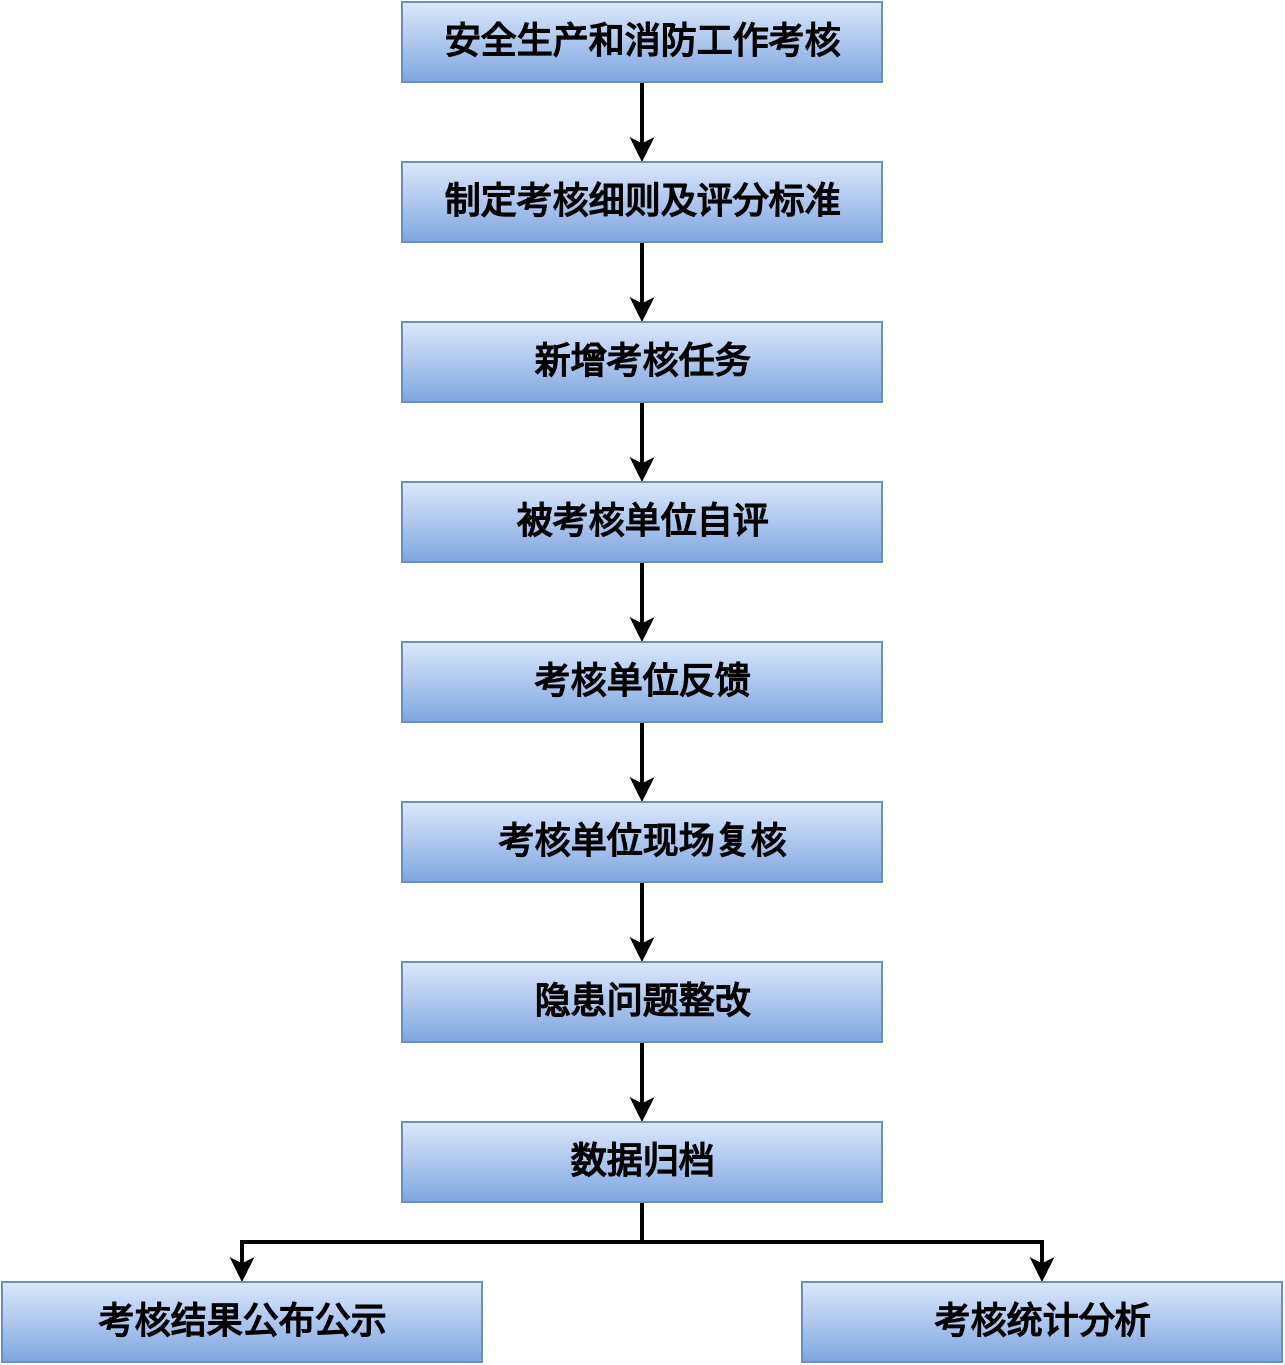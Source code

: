 <mxfile version="14.9.8" type="github" pages="2">
  <diagram id="ns_KLg-FxTd5GY1njJe4" name="Page-1">
    <mxGraphModel dx="1422" dy="794" grid="1" gridSize="10" guides="1" tooltips="1" connect="1" arrows="1" fold="1" page="1" pageScale="1" pageWidth="827" pageHeight="1169" math="0" shadow="0">
      <root>
        <mxCell id="FC4qj4m3Xkk07RejIBOm-0" />
        <mxCell id="FC4qj4m3Xkk07RejIBOm-1" parent="FC4qj4m3Xkk07RejIBOm-0" />
        <mxCell id="JaFsNFUEc2N_749VXTzc-4" style="edgeStyle=orthogonalEdgeStyle;rounded=0;orthogonalLoop=1;jettySize=auto;html=1;exitX=0.5;exitY=1;exitDx=0;exitDy=0;fontSize=18;strokeWidth=2;fontStyle=1" parent="FC4qj4m3Xkk07RejIBOm-1" source="JaFsNFUEc2N_749VXTzc-0" target="JaFsNFUEc2N_749VXTzc-2" edge="1">
          <mxGeometry relative="1" as="geometry" />
        </mxCell>
        <mxCell id="JaFsNFUEc2N_749VXTzc-0" value="安全生产和消防工作考核" style="rounded=0;whiteSpace=wrap;html=1;gradientColor=#7ea6e0;fillColor=#dae8fc;strokeColor=#6c8ebf;fontSize=18;fontStyle=1" parent="FC4qj4m3Xkk07RejIBOm-1" vertex="1">
          <mxGeometry x="280" y="40" width="240" height="40" as="geometry" />
        </mxCell>
        <mxCell id="JaFsNFUEc2N_749VXTzc-6" style="edgeStyle=orthogonalEdgeStyle;rounded=0;orthogonalLoop=1;jettySize=auto;html=1;entryX=0.5;entryY=0;entryDx=0;entryDy=0;fontSize=18;strokeWidth=2;fontStyle=1" parent="FC4qj4m3Xkk07RejIBOm-1" source="JaFsNFUEc2N_749VXTzc-2" target="JaFsNFUEc2N_749VXTzc-5" edge="1">
          <mxGeometry relative="1" as="geometry" />
        </mxCell>
        <mxCell id="JaFsNFUEc2N_749VXTzc-2" value="制定考核细则及评分标准" style="rounded=0;whiteSpace=wrap;html=1;gradientColor=#7ea6e0;fillColor=#dae8fc;strokeColor=#6c8ebf;fontSize=18;fontStyle=1" parent="FC4qj4m3Xkk07RejIBOm-1" vertex="1">
          <mxGeometry x="280" y="120" width="240" height="40" as="geometry" />
        </mxCell>
        <mxCell id="JaFsNFUEc2N_749VXTzc-10" style="edgeStyle=orthogonalEdgeStyle;rounded=0;orthogonalLoop=1;jettySize=auto;html=1;entryX=0.5;entryY=0;entryDx=0;entryDy=0;fontSize=18;strokeWidth=2;" parent="FC4qj4m3Xkk07RejIBOm-1" source="JaFsNFUEc2N_749VXTzc-5" target="JaFsNFUEc2N_749VXTzc-7" edge="1">
          <mxGeometry relative="1" as="geometry" />
        </mxCell>
        <mxCell id="JaFsNFUEc2N_749VXTzc-5" value="新增考核任务" style="rounded=0;whiteSpace=wrap;html=1;gradientColor=#7ea6e0;fillColor=#dae8fc;strokeColor=#6c8ebf;fontSize=18;fontStyle=1" parent="FC4qj4m3Xkk07RejIBOm-1" vertex="1">
          <mxGeometry x="280" y="200" width="240" height="40" as="geometry" />
        </mxCell>
        <mxCell id="JaFsNFUEc2N_749VXTzc-11" style="edgeStyle=orthogonalEdgeStyle;rounded=0;orthogonalLoop=1;jettySize=auto;html=1;entryX=0.5;entryY=0;entryDx=0;entryDy=0;fontSize=18;strokeWidth=2;" parent="FC4qj4m3Xkk07RejIBOm-1" source="JaFsNFUEc2N_749VXTzc-7" target="JaFsNFUEc2N_749VXTzc-8" edge="1">
          <mxGeometry relative="1" as="geometry" />
        </mxCell>
        <mxCell id="JaFsNFUEc2N_749VXTzc-7" value="被考核单位自评" style="rounded=0;whiteSpace=wrap;html=1;gradientColor=#7ea6e0;fillColor=#dae8fc;strokeColor=#6c8ebf;fontSize=18;fontStyle=1" parent="FC4qj4m3Xkk07RejIBOm-1" vertex="1">
          <mxGeometry x="280" y="280" width="240" height="40" as="geometry" />
        </mxCell>
        <mxCell id="JaFsNFUEc2N_749VXTzc-12" style="edgeStyle=orthogonalEdgeStyle;rounded=0;orthogonalLoop=1;jettySize=auto;html=1;entryX=0.5;entryY=0;entryDx=0;entryDy=0;fontSize=18;strokeWidth=2;" parent="FC4qj4m3Xkk07RejIBOm-1" source="JaFsNFUEc2N_749VXTzc-8" target="JaFsNFUEc2N_749VXTzc-9" edge="1">
          <mxGeometry relative="1" as="geometry" />
        </mxCell>
        <mxCell id="JaFsNFUEc2N_749VXTzc-8" value="考核单位反馈" style="rounded=0;whiteSpace=wrap;html=1;gradientColor=#7ea6e0;fillColor=#dae8fc;strokeColor=#6c8ebf;fontSize=18;fontStyle=1" parent="FC4qj4m3Xkk07RejIBOm-1" vertex="1">
          <mxGeometry x="280" y="360" width="240" height="40" as="geometry" />
        </mxCell>
        <mxCell id="JaFsNFUEc2N_749VXTzc-14" style="edgeStyle=orthogonalEdgeStyle;rounded=0;orthogonalLoop=1;jettySize=auto;html=1;entryX=0.5;entryY=0;entryDx=0;entryDy=0;fontSize=18;strokeWidth=2;" parent="FC4qj4m3Xkk07RejIBOm-1" source="JaFsNFUEc2N_749VXTzc-9" target="JaFsNFUEc2N_749VXTzc-13" edge="1">
          <mxGeometry relative="1" as="geometry" />
        </mxCell>
        <mxCell id="JaFsNFUEc2N_749VXTzc-9" value="考核单位现场复核" style="rounded=0;whiteSpace=wrap;html=1;gradientColor=#7ea6e0;fillColor=#dae8fc;strokeColor=#6c8ebf;fontSize=18;fontStyle=1" parent="FC4qj4m3Xkk07RejIBOm-1" vertex="1">
          <mxGeometry x="280" y="440" width="240" height="40" as="geometry" />
        </mxCell>
        <mxCell id="JaFsNFUEc2N_749VXTzc-16" style="edgeStyle=orthogonalEdgeStyle;rounded=0;orthogonalLoop=1;jettySize=auto;html=1;entryX=0.5;entryY=0;entryDx=0;entryDy=0;fontSize=18;strokeWidth=2;" parent="FC4qj4m3Xkk07RejIBOm-1" source="JaFsNFUEc2N_749VXTzc-13" target="JaFsNFUEc2N_749VXTzc-15" edge="1">
          <mxGeometry relative="1" as="geometry" />
        </mxCell>
        <mxCell id="JaFsNFUEc2N_749VXTzc-13" value="隐患问题整改" style="rounded=0;whiteSpace=wrap;html=1;gradientColor=#7ea6e0;fillColor=#dae8fc;strokeColor=#6c8ebf;fontSize=18;fontStyle=1" parent="FC4qj4m3Xkk07RejIBOm-1" vertex="1">
          <mxGeometry x="280" y="520" width="240" height="40" as="geometry" />
        </mxCell>
        <mxCell id="JaFsNFUEc2N_749VXTzc-19" style="edgeStyle=orthogonalEdgeStyle;rounded=0;orthogonalLoop=1;jettySize=auto;html=1;entryX=0.5;entryY=0;entryDx=0;entryDy=0;fontSize=18;strokeWidth=2;" parent="FC4qj4m3Xkk07RejIBOm-1" source="JaFsNFUEc2N_749VXTzc-15" target="JaFsNFUEc2N_749VXTzc-17" edge="1">
          <mxGeometry relative="1" as="geometry" />
        </mxCell>
        <mxCell id="JaFsNFUEc2N_749VXTzc-20" style="edgeStyle=orthogonalEdgeStyle;rounded=0;orthogonalLoop=1;jettySize=auto;html=1;entryX=0.5;entryY=0;entryDx=0;entryDy=0;fontSize=18;strokeWidth=2;" parent="FC4qj4m3Xkk07RejIBOm-1" source="JaFsNFUEc2N_749VXTzc-15" target="JaFsNFUEc2N_749VXTzc-18" edge="1">
          <mxGeometry relative="1" as="geometry" />
        </mxCell>
        <mxCell id="JaFsNFUEc2N_749VXTzc-15" value="数据归档" style="rounded=0;whiteSpace=wrap;html=1;gradientColor=#7ea6e0;fillColor=#dae8fc;strokeColor=#6c8ebf;fontSize=18;fontStyle=1" parent="FC4qj4m3Xkk07RejIBOm-1" vertex="1">
          <mxGeometry x="280" y="600" width="240" height="40" as="geometry" />
        </mxCell>
        <mxCell id="JaFsNFUEc2N_749VXTzc-17" value="考核结果公布公示" style="rounded=0;whiteSpace=wrap;html=1;gradientColor=#7ea6e0;fillColor=#dae8fc;strokeColor=#6c8ebf;fontSize=18;fontStyle=1" parent="FC4qj4m3Xkk07RejIBOm-1" vertex="1">
          <mxGeometry x="80" y="680" width="240" height="40" as="geometry" />
        </mxCell>
        <mxCell id="JaFsNFUEc2N_749VXTzc-18" value="考核统计分析" style="rounded=0;whiteSpace=wrap;html=1;gradientColor=#7ea6e0;fillColor=#dae8fc;strokeColor=#6c8ebf;fontSize=18;fontStyle=1" parent="FC4qj4m3Xkk07RejIBOm-1" vertex="1">
          <mxGeometry x="480" y="680" width="240" height="40" as="geometry" />
        </mxCell>
      </root>
    </mxGraphModel>
  </diagram>
  <diagram id="5BMD1_OKPCmdhF5mwYNA" name="Page-2">
    <mxGraphModel dx="2249" dy="794" grid="1" gridSize="10" guides="1" tooltips="1" connect="1" arrows="1" fold="1" page="1" pageScale="1" pageWidth="827" pageHeight="1169" math="0" shadow="0">
      <root>
        <mxCell id="0" />
        <mxCell id="1" parent="0" />
        <mxCell id="dbv1YmJeglEBeOkAa1D7-1" value="安全生产风险监测预警系统" style="rounded=0;whiteSpace=wrap;html=1;gradientColor=#7ea6e0;fillColor=#dae8fc;strokeColor=#6c8ebf;fontSize=24;fontStyle=1" parent="1" vertex="1">
          <mxGeometry x="250" y="40" width="440" height="60" as="geometry" />
        </mxCell>
        <mxCell id="dbv1YmJeglEBeOkAa1D7-2" value="双&lt;br style=&quot;font-size: 20px;&quot;&gt;控&lt;br style=&quot;font-size: 20px;&quot;&gt;体&lt;br style=&quot;font-size: 20px;&quot;&gt;系" style="rounded=0;whiteSpace=wrap;html=1;gradientColor=#7ea6e0;fillColor=#dae8fc;strokeColor=#6c8ebf;fontSize=20;fontStyle=0" parent="1" vertex="1">
          <mxGeometry x="40" y="200" width="60" height="220" as="geometry" />
        </mxCell>
        <mxCell id="dbv1YmJeglEBeOkAa1D7-3" value="危&lt;br&gt;化&lt;br&gt;品&lt;br&gt;监&lt;br&gt;管" style="rounded=0;whiteSpace=wrap;html=1;gradientColor=#7ea6e0;fillColor=#dae8fc;strokeColor=#6c8ebf;fontSize=20;fontStyle=0" parent="1" vertex="1">
          <mxGeometry x="140" y="200" width="60" height="220" as="geometry" />
        </mxCell>
        <mxCell id="dbv1YmJeglEBeOkAa1D7-4" value="非&lt;br&gt;煤&lt;br&gt;矿&lt;br&gt;山&lt;br&gt;监&lt;br&gt;管&lt;br&gt;" style="rounded=0;whiteSpace=wrap;html=1;gradientColor=#7ea6e0;fillColor=#dae8fc;strokeColor=#6c8ebf;fontSize=20;fontStyle=0" parent="1" vertex="1">
          <mxGeometry x="240" y="200" width="60" height="220" as="geometry" />
        </mxCell>
        <mxCell id="dbv1YmJeglEBeOkAa1D7-6" value="烟&lt;br&gt;花&lt;br&gt;爆&lt;br&gt;竹&lt;br&gt;监&lt;br&gt;管" style="rounded=0;whiteSpace=wrap;html=1;gradientColor=#7ea6e0;fillColor=#dae8fc;strokeColor=#6c8ebf;fontSize=20;fontStyle=0" parent="1" vertex="1">
          <mxGeometry x="340" y="200" width="60" height="220" as="geometry" />
        </mxCell>
        <mxCell id="dbv1YmJeglEBeOkAa1D7-7" value="工&lt;br&gt;贸&lt;br&gt;行&lt;br&gt;业&lt;br&gt;监&lt;br&gt;管" style="rounded=0;whiteSpace=wrap;html=1;gradientColor=#7ea6e0;fillColor=#dae8fc;strokeColor=#6c8ebf;fontSize=20;fontStyle=0" parent="1" vertex="1">
          <mxGeometry x="440" y="200" width="60" height="220" as="geometry" />
        </mxCell>
        <mxCell id="dbv1YmJeglEBeOkAa1D7-8" value="煤&lt;br&gt;矿&lt;br&gt;监&lt;br&gt;管" style="rounded=0;whiteSpace=wrap;html=1;gradientColor=#7ea6e0;fillColor=#dae8fc;strokeColor=#6c8ebf;fontSize=20;fontStyle=0" parent="1" vertex="1">
          <mxGeometry x="540" y="198" width="60" height="222" as="geometry" />
        </mxCell>
        <mxCell id="dbv1YmJeglEBeOkAa1D7-9" value="综&lt;br&gt;合&lt;br&gt;态&lt;br&gt;势&lt;br&gt;分&lt;br&gt;析" style="rounded=0;whiteSpace=wrap;html=1;gradientColor=#7ea6e0;fillColor=#dae8fc;strokeColor=#6c8ebf;fontSize=20;fontStyle=0" parent="1" vertex="1">
          <mxGeometry x="640" y="200" width="60" height="220" as="geometry" />
        </mxCell>
        <mxCell id="dbv1YmJeglEBeOkAa1D7-10" value="联&lt;br&gt;网&lt;br&gt;进&lt;br&gt;度" style="rounded=0;whiteSpace=wrap;html=1;gradientColor=#7ea6e0;fillColor=#dae8fc;strokeColor=#6c8ebf;fontSize=20;fontStyle=0" parent="1" vertex="1">
          <mxGeometry x="740" y="198" width="60" height="222" as="geometry" />
        </mxCell>
        <mxCell id="dbv1YmJeglEBeOkAa1D7-11" value="安全生产和消防管理工作考核" style="rounded=0;whiteSpace=wrap;html=1;gradientColor=#7ea6e0;fillColor=#dae8fc;strokeColor=#6c8ebf;fontSize=20;fontStyle=0" parent="1" vertex="1">
          <mxGeometry x="840" y="198" width="60" height="222" as="geometry" />
        </mxCell>
        <mxCell id="dbv1YmJeglEBeOkAa1D7-12" value="" style="endArrow=none;html=1;fontSize=20;entryX=0.5;entryY=1;entryDx=0;entryDy=0;exitX=0.5;exitY=0;exitDx=0;exitDy=0;edgeStyle=orthogonalEdgeStyle;" parent="1" source="dbv1YmJeglEBeOkAa1D7-2" target="dbv1YmJeglEBeOkAa1D7-1" edge="1">
          <mxGeometry width="50" height="50" relative="1" as="geometry">
            <mxPoint x="390" y="390" as="sourcePoint" />
            <mxPoint x="440" y="340" as="targetPoint" />
          </mxGeometry>
        </mxCell>
        <mxCell id="dbv1YmJeglEBeOkAa1D7-13" value="" style="endArrow=none;html=1;fontSize=20;entryX=0.5;entryY=1;entryDx=0;entryDy=0;exitX=0.5;exitY=0;exitDx=0;exitDy=0;edgeStyle=orthogonalEdgeStyle;" parent="1" source="dbv1YmJeglEBeOkAa1D7-3" target="dbv1YmJeglEBeOkAa1D7-1" edge="1">
          <mxGeometry width="50" height="50" relative="1" as="geometry">
            <mxPoint x="80" y="210" as="sourcePoint" />
            <mxPoint x="530" y="110" as="targetPoint" />
          </mxGeometry>
        </mxCell>
        <mxCell id="dbv1YmJeglEBeOkAa1D7-14" value="" style="endArrow=none;html=1;fontSize=20;entryX=0.5;entryY=1;entryDx=0;entryDy=0;exitX=0.5;exitY=0;exitDx=0;exitDy=0;edgeStyle=orthogonalEdgeStyle;" parent="1" source="dbv1YmJeglEBeOkAa1D7-4" target="dbv1YmJeglEBeOkAa1D7-1" edge="1">
          <mxGeometry width="50" height="50" relative="1" as="geometry">
            <mxPoint x="180" y="210" as="sourcePoint" />
            <mxPoint x="530" y="110" as="targetPoint" />
          </mxGeometry>
        </mxCell>
        <mxCell id="dbv1YmJeglEBeOkAa1D7-15" value="" style="endArrow=none;html=1;fontSize=20;entryX=0.5;entryY=1;entryDx=0;entryDy=0;edgeStyle=orthogonalEdgeStyle;exitX=0.5;exitY=0;exitDx=0;exitDy=0;" parent="1" source="dbv1YmJeglEBeOkAa1D7-6" target="dbv1YmJeglEBeOkAa1D7-1" edge="1">
          <mxGeometry width="50" height="50" relative="1" as="geometry">
            <mxPoint x="420" y="190" as="sourcePoint" />
            <mxPoint x="530" y="110" as="targetPoint" />
          </mxGeometry>
        </mxCell>
        <mxCell id="dbv1YmJeglEBeOkAa1D7-17" value="" style="endArrow=none;html=1;fontSize=20;entryX=0.5;entryY=1;entryDx=0;entryDy=0;edgeStyle=orthogonalEdgeStyle;exitX=0.5;exitY=0;exitDx=0;exitDy=0;" parent="1" source="dbv1YmJeglEBeOkAa1D7-7" target="dbv1YmJeglEBeOkAa1D7-1" edge="1">
          <mxGeometry width="50" height="50" relative="1" as="geometry">
            <mxPoint x="380" y="210" as="sourcePoint" />
            <mxPoint x="530" y="110" as="targetPoint" />
          </mxGeometry>
        </mxCell>
        <mxCell id="dbv1YmJeglEBeOkAa1D7-18" value="" style="endArrow=none;html=1;fontSize=20;entryX=0.5;entryY=1;entryDx=0;entryDy=0;edgeStyle=orthogonalEdgeStyle;exitX=0.5;exitY=0;exitDx=0;exitDy=0;" parent="1" source="dbv1YmJeglEBeOkAa1D7-8" target="dbv1YmJeglEBeOkAa1D7-1" edge="1">
          <mxGeometry width="50" height="50" relative="1" as="geometry">
            <mxPoint x="480" y="210" as="sourcePoint" />
            <mxPoint x="530" y="110" as="targetPoint" />
          </mxGeometry>
        </mxCell>
        <mxCell id="dbv1YmJeglEBeOkAa1D7-19" value="" style="endArrow=none;html=1;fontSize=20;entryX=0.5;entryY=1;entryDx=0;entryDy=0;edgeStyle=orthogonalEdgeStyle;exitX=0.5;exitY=0;exitDx=0;exitDy=0;" parent="1" source="dbv1YmJeglEBeOkAa1D7-9" target="dbv1YmJeglEBeOkAa1D7-1" edge="1">
          <mxGeometry width="50" height="50" relative="1" as="geometry">
            <mxPoint x="580" y="208" as="sourcePoint" />
            <mxPoint x="530" y="110" as="targetPoint" />
          </mxGeometry>
        </mxCell>
        <mxCell id="dbv1YmJeglEBeOkAa1D7-20" value="" style="endArrow=none;html=1;fontSize=20;entryX=0.5;entryY=1;entryDx=0;entryDy=0;edgeStyle=orthogonalEdgeStyle;exitX=0.5;exitY=0;exitDx=0;exitDy=0;" parent="1" source="dbv1YmJeglEBeOkAa1D7-10" target="dbv1YmJeglEBeOkAa1D7-1" edge="1">
          <mxGeometry width="50" height="50" relative="1" as="geometry">
            <mxPoint x="680" y="210" as="sourcePoint" />
            <mxPoint x="530" y="110" as="targetPoint" />
          </mxGeometry>
        </mxCell>
        <mxCell id="dbv1YmJeglEBeOkAa1D7-22" value="" style="endArrow=none;html=1;fontSize=20;entryX=0.5;entryY=1;entryDx=0;entryDy=0;edgeStyle=orthogonalEdgeStyle;exitX=0.5;exitY=0;exitDx=0;exitDy=0;" parent="1" source="dbv1YmJeglEBeOkAa1D7-11" target="dbv1YmJeglEBeOkAa1D7-1" edge="1">
          <mxGeometry width="50" height="50" relative="1" as="geometry">
            <mxPoint x="780" y="208" as="sourcePoint" />
            <mxPoint x="530" y="110" as="targetPoint" />
          </mxGeometry>
        </mxCell>
        <mxCell id="RFAt2BE3lpqFrNrCcWim-1" value="风&lt;br style=&quot;font-size: 19px;&quot;&gt;险&lt;br style=&quot;font-size: 19px;&quot;&gt;管&lt;br style=&quot;font-size: 19px;&quot;&gt;控" style="rounded=0;whiteSpace=wrap;html=1;gradientColor=#7ea6e0;fillColor=#dae8fc;strokeColor=#6c8ebf;fontSize=19;fontStyle=0" parent="1" vertex="1">
          <mxGeometry x="-25" y="480" width="50" height="150" as="geometry" />
        </mxCell>
        <mxCell id="RFAt2BE3lpqFrNrCcWim-2" value="隐&lt;br style=&quot;font-size: 19px;&quot;&gt;患&lt;br style=&quot;font-size: 19px;&quot;&gt;排&lt;br style=&quot;font-size: 19px;&quot;&gt;查" style="rounded=0;whiteSpace=wrap;html=1;gradientColor=#7ea6e0;fillColor=#dae8fc;strokeColor=#6c8ebf;fontSize=19;fontStyle=0" parent="1" vertex="1">
          <mxGeometry x="45" y="480" width="50" height="150" as="geometry" />
        </mxCell>
        <mxCell id="RFAt2BE3lpqFrNrCcWim-3" value="行&lt;br style=&quot;font-size: 19px;&quot;&gt;政&lt;br style=&quot;font-size: 19px;&quot;&gt;执&lt;br style=&quot;font-size: 19px;&quot;&gt;法" style="rounded=0;whiteSpace=wrap;html=1;gradientColor=#7ea6e0;fillColor=#dae8fc;strokeColor=#6c8ebf;fontSize=19;fontStyle=0" parent="1" vertex="1">
          <mxGeometry x="115" y="480" width="50" height="150" as="geometry" />
        </mxCell>
        <mxCell id="RFAt2BE3lpqFrNrCcWim-4" value="企&lt;br style=&quot;font-size: 19px;&quot;&gt;业&lt;br style=&quot;font-size: 19px;&quot;&gt;画&lt;br style=&quot;font-size: 19px;&quot;&gt;像" style="rounded=0;whiteSpace=wrap;html=1;gradientColor=#7ea6e0;fillColor=#dae8fc;strokeColor=#6c8ebf;fontSize=19;fontStyle=0" parent="1" vertex="1">
          <mxGeometry x="230" y="480" width="50" height="150" as="geometry" />
        </mxCell>
        <mxCell id="RFAt2BE3lpqFrNrCcWim-5" value="安全监管实时预警" style="rounded=0;whiteSpace=wrap;html=1;gradientColor=#7ea6e0;fillColor=#dae8fc;strokeColor=#6c8ebf;fontSize=19;fontStyle=0" parent="1" vertex="1">
          <mxGeometry x="303" y="480" width="50" height="150" as="geometry" />
        </mxCell>
        <mxCell id="RFAt2BE3lpqFrNrCcWim-6" value="风&lt;br&gt;险&lt;br&gt;研&lt;br&gt;判" style="rounded=0;whiteSpace=wrap;html=1;gradientColor=#7ea6e0;fillColor=#dae8fc;strokeColor=#6c8ebf;fontSize=19;fontStyle=0" parent="1" vertex="1">
          <mxGeometry x="450" y="480" width="50" height="150" as="geometry" />
        </mxCell>
        <mxCell id="RFAt2BE3lpqFrNrCcWim-7" value="" style="endArrow=none;html=1;fontSize=20;entryX=0.5;entryY=1;entryDx=0;entryDy=0;exitX=0.5;exitY=0;exitDx=0;exitDy=0;edgeStyle=orthogonalEdgeStyle;" parent="1" source="RFAt2BE3lpqFrNrCcWim-1" target="dbv1YmJeglEBeOkAa1D7-2" edge="1">
          <mxGeometry width="50" height="50" relative="1" as="geometry">
            <mxPoint x="80" y="210" as="sourcePoint" />
            <mxPoint x="480" y="110" as="targetPoint" />
          </mxGeometry>
        </mxCell>
        <mxCell id="RFAt2BE3lpqFrNrCcWim-9" value="" style="endArrow=none;html=1;fontSize=20;entryX=0.5;entryY=1;entryDx=0;entryDy=0;edgeStyle=orthogonalEdgeStyle;exitX=0.5;exitY=0;exitDx=0;exitDy=0;" parent="1" source="RFAt2BE3lpqFrNrCcWim-2" target="dbv1YmJeglEBeOkAa1D7-2" edge="1">
          <mxGeometry width="50" height="50" relative="1" as="geometry">
            <mxPoint x="110" y="460" as="sourcePoint" />
            <mxPoint x="80" y="430" as="targetPoint" />
          </mxGeometry>
        </mxCell>
        <mxCell id="RFAt2BE3lpqFrNrCcWim-10" value="" style="endArrow=none;html=1;fontSize=20;edgeStyle=orthogonalEdgeStyle;exitX=0.5;exitY=0;exitDx=0;exitDy=0;entryX=0.5;entryY=1;entryDx=0;entryDy=0;" parent="1" source="RFAt2BE3lpqFrNrCcWim-3" target="dbv1YmJeglEBeOkAa1D7-2" edge="1">
          <mxGeometry width="50" height="50" relative="1" as="geometry">
            <mxPoint x="75" y="490" as="sourcePoint" />
            <mxPoint x="70" y="420" as="targetPoint" />
          </mxGeometry>
        </mxCell>
        <mxCell id="RFAt2BE3lpqFrNrCcWim-11" value="企业监管态势分析" style="rounded=0;whiteSpace=wrap;html=1;gradientColor=#7ea6e0;fillColor=#dae8fc;strokeColor=#6c8ebf;fontSize=19;fontStyle=0" parent="1" vertex="1">
          <mxGeometry x="377" y="480" width="50" height="150" as="geometry" />
        </mxCell>
        <mxCell id="RFAt2BE3lpqFrNrCcWim-12" value="" style="endArrow=none;html=1;fontSize=20;entryX=0.5;entryY=1;entryDx=0;entryDy=0;exitX=0.5;exitY=0;exitDx=0;exitDy=0;edgeStyle=orthogonalEdgeStyle;" parent="1" source="RFAt2BE3lpqFrNrCcWim-4" target="dbv1YmJeglEBeOkAa1D7-3" edge="1">
          <mxGeometry width="50" height="50" relative="1" as="geometry">
            <mxPoint x="10" y="490" as="sourcePoint" />
            <mxPoint x="80" y="430" as="targetPoint" />
          </mxGeometry>
        </mxCell>
        <mxCell id="RFAt2BE3lpqFrNrCcWim-13" value="" style="endArrow=none;html=1;fontSize=20;entryX=0.5;entryY=1;entryDx=0;entryDy=0;exitX=0.5;exitY=0;exitDx=0;exitDy=0;edgeStyle=orthogonalEdgeStyle;" parent="1" source="RFAt2BE3lpqFrNrCcWim-5" target="dbv1YmJeglEBeOkAa1D7-3" edge="1">
          <mxGeometry width="50" height="50" relative="1" as="geometry">
            <mxPoint x="265" y="490" as="sourcePoint" />
            <mxPoint x="180" y="430" as="targetPoint" />
          </mxGeometry>
        </mxCell>
        <mxCell id="RFAt2BE3lpqFrNrCcWim-14" value="" style="endArrow=none;html=1;fontSize=20;entryX=0.5;entryY=1;entryDx=0;entryDy=0;exitX=0.5;exitY=0;exitDx=0;exitDy=0;edgeStyle=orthogonalEdgeStyle;" parent="1" source="RFAt2BE3lpqFrNrCcWim-11" target="dbv1YmJeglEBeOkAa1D7-3" edge="1">
          <mxGeometry width="50" height="50" relative="1" as="geometry">
            <mxPoint x="338" y="490" as="sourcePoint" />
            <mxPoint x="180" y="430" as="targetPoint" />
          </mxGeometry>
        </mxCell>
        <mxCell id="RFAt2BE3lpqFrNrCcWim-15" value="" style="endArrow=none;html=1;fontSize=20;entryX=0.5;entryY=1;entryDx=0;entryDy=0;exitX=0.5;exitY=0;exitDx=0;exitDy=0;edgeStyle=orthogonalEdgeStyle;" parent="1" source="RFAt2BE3lpqFrNrCcWim-6" target="dbv1YmJeglEBeOkAa1D7-3" edge="1">
          <mxGeometry width="50" height="50" relative="1" as="geometry">
            <mxPoint x="412" y="490" as="sourcePoint" />
            <mxPoint x="180" y="430" as="targetPoint" />
          </mxGeometry>
        </mxCell>
        <mxCell id="RFAt2BE3lpqFrNrCcWim-16" value="" style="endArrow=none;html=1;fontSize=20;entryX=0.5;entryY=1;entryDx=0;entryDy=0;edgeStyle=orthogonalEdgeStyle;exitX=0.5;exitY=0;exitDx=0;exitDy=0;" parent="1" source="RFAt2BE3lpqFrNrCcWim-5" target="dbv1YmJeglEBeOkAa1D7-4" edge="1">
          <mxGeometry width="50" height="50" relative="1" as="geometry">
            <mxPoint x="480" y="480" as="sourcePoint" />
            <mxPoint x="180" y="430" as="targetPoint" />
          </mxGeometry>
        </mxCell>
        <mxCell id="RFAt2BE3lpqFrNrCcWim-18" value="" style="endArrow=none;html=1;fontSize=20;entryX=0.5;entryY=1;entryDx=0;entryDy=0;edgeStyle=orthogonalEdgeStyle;exitX=0.5;exitY=0;exitDx=0;exitDy=0;" parent="1" source="RFAt2BE3lpqFrNrCcWim-5" target="dbv1YmJeglEBeOkAa1D7-6" edge="1">
          <mxGeometry width="50" height="50" relative="1" as="geometry">
            <mxPoint x="412" y="490" as="sourcePoint" />
            <mxPoint x="280" y="430" as="targetPoint" />
          </mxGeometry>
        </mxCell>
        <mxCell id="RFAt2BE3lpqFrNrCcWim-19" value="" style="endArrow=none;html=1;fontSize=20;entryX=0.5;entryY=1;entryDx=0;entryDy=0;edgeStyle=orthogonalEdgeStyle;exitX=0.5;exitY=0;exitDx=0;exitDy=0;" parent="1" source="RFAt2BE3lpqFrNrCcWim-5" target="dbv1YmJeglEBeOkAa1D7-7" edge="1">
          <mxGeometry width="50" height="50" relative="1" as="geometry">
            <mxPoint x="338" y="490" as="sourcePoint" />
            <mxPoint x="380" y="430" as="targetPoint" />
          </mxGeometry>
        </mxCell>
        <mxCell id="RFAt2BE3lpqFrNrCcWim-20" value="" style="endArrow=none;html=1;fontSize=20;entryX=0.5;entryY=1;entryDx=0;entryDy=0;edgeStyle=orthogonalEdgeStyle;exitX=0.5;exitY=0;exitDx=0;exitDy=0;" parent="1" source="RFAt2BE3lpqFrNrCcWim-11" target="dbv1YmJeglEBeOkAa1D7-8" edge="1">
          <mxGeometry width="50" height="50" relative="1" as="geometry">
            <mxPoint x="400" y="480" as="sourcePoint" />
            <mxPoint x="480" y="430" as="targetPoint" />
          </mxGeometry>
        </mxCell>
        <mxCell id="RFAt2BE3lpqFrNrCcWim-21" value="考&lt;br&gt;核&lt;br&gt;反&lt;br&gt;馈&lt;br&gt;管&lt;br&gt;理" style="rounded=0;whiteSpace=wrap;html=1;gradientColor=#7ea6e0;fillColor=#dae8fc;strokeColor=#6c8ebf;fontSize=19;fontStyle=0" parent="1" vertex="1">
          <mxGeometry x="735" y="480" width="50" height="150" as="geometry" />
        </mxCell>
        <mxCell id="RFAt2BE3lpqFrNrCcWim-22" value="现场考核任务管理" style="rounded=0;whiteSpace=wrap;html=1;gradientColor=#7ea6e0;fillColor=#dae8fc;strokeColor=#6c8ebf;fontSize=19;fontStyle=0" parent="1" vertex="1">
          <mxGeometry x="808" y="480" width="50" height="150" as="geometry" />
        </mxCell>
        <mxCell id="RFAt2BE3lpqFrNrCcWim-23" value="数&lt;br&gt;据&lt;br&gt;归&lt;br&gt;档" style="rounded=0;whiteSpace=wrap;html=1;gradientColor=#7ea6e0;fillColor=#dae8fc;strokeColor=#6c8ebf;fontSize=19;fontStyle=0" parent="1" vertex="1">
          <mxGeometry x="955" y="480" width="50" height="150" as="geometry" />
        </mxCell>
        <mxCell id="RFAt2BE3lpqFrNrCcWim-24" value="隐患问题整改跟踪" style="rounded=0;whiteSpace=wrap;html=1;gradientColor=#7ea6e0;fillColor=#dae8fc;strokeColor=#6c8ebf;fontSize=19;fontStyle=0" parent="1" vertex="1">
          <mxGeometry x="882" y="480" width="50" height="150" as="geometry" />
        </mxCell>
        <mxCell id="RFAt2BE3lpqFrNrCcWim-25" value="考&lt;br&gt;核&lt;br&gt;组&lt;br&gt;管&lt;br&gt;理" style="rounded=0;whiteSpace=wrap;html=1;gradientColor=#7ea6e0;fillColor=#dae8fc;strokeColor=#6c8ebf;fontSize=19;fontStyle=0" parent="1" vertex="1">
          <mxGeometry x="590" y="480" width="50" height="150" as="geometry" />
        </mxCell>
        <mxCell id="RFAt2BE3lpqFrNrCcWim-26" value="考&lt;br&gt;核&lt;br&gt;任&lt;br&gt;务&lt;br&gt;管&lt;br&gt;理" style="rounded=0;whiteSpace=wrap;html=1;gradientColor=#7ea6e0;fillColor=#dae8fc;strokeColor=#6c8ebf;fontSize=19;fontStyle=0" parent="1" vertex="1">
          <mxGeometry x="663" y="480" width="50" height="150" as="geometry" />
        </mxCell>
        <mxCell id="RFAt2BE3lpqFrNrCcWim-27" value="统&lt;br&gt;计&lt;br&gt;分&lt;br&gt;析" style="rounded=0;whiteSpace=wrap;html=1;gradientColor=#7ea6e0;fillColor=#dae8fc;strokeColor=#6c8ebf;fontSize=19;fontStyle=0" parent="1" vertex="1">
          <mxGeometry x="1103" y="480" width="50" height="150" as="geometry" />
        </mxCell>
        <mxCell id="RFAt2BE3lpqFrNrCcWim-28" value="考核结果公布公示" style="rounded=0;whiteSpace=wrap;html=1;gradientColor=#7ea6e0;fillColor=#dae8fc;strokeColor=#6c8ebf;fontSize=19;fontStyle=0" parent="1" vertex="1">
          <mxGeometry x="1030" y="480" width="50" height="150" as="geometry" />
        </mxCell>
        <mxCell id="RFAt2BE3lpqFrNrCcWim-29" value="" style="endArrow=none;html=1;fontSize=20;entryX=0.5;entryY=1;entryDx=0;entryDy=0;edgeStyle=orthogonalEdgeStyle;exitX=0.5;exitY=0;exitDx=0;exitDy=0;" parent="1" source="RFAt2BE3lpqFrNrCcWim-25" target="dbv1YmJeglEBeOkAa1D7-11" edge="1">
          <mxGeometry width="50" height="50" relative="1" as="geometry">
            <mxPoint x="412" y="490" as="sourcePoint" />
            <mxPoint x="580" y="430" as="targetPoint" />
          </mxGeometry>
        </mxCell>
        <mxCell id="RFAt2BE3lpqFrNrCcWim-30" value="" style="endArrow=none;html=1;fontSize=20;entryX=0.5;entryY=1;entryDx=0;entryDy=0;edgeStyle=orthogonalEdgeStyle;exitX=0.5;exitY=0;exitDx=0;exitDy=0;" parent="1" source="RFAt2BE3lpqFrNrCcWim-26" target="dbv1YmJeglEBeOkAa1D7-11" edge="1">
          <mxGeometry width="50" height="50" relative="1" as="geometry">
            <mxPoint x="625" y="490" as="sourcePoint" />
            <mxPoint x="880" y="430" as="targetPoint" />
          </mxGeometry>
        </mxCell>
        <mxCell id="RFAt2BE3lpqFrNrCcWim-31" value="" style="endArrow=none;html=1;fontSize=20;entryX=0.5;entryY=1;entryDx=0;entryDy=0;edgeStyle=orthogonalEdgeStyle;exitX=0.5;exitY=0;exitDx=0;exitDy=0;" parent="1" source="RFAt2BE3lpqFrNrCcWim-21" target="dbv1YmJeglEBeOkAa1D7-11" edge="1">
          <mxGeometry width="50" height="50" relative="1" as="geometry">
            <mxPoint x="698" y="490" as="sourcePoint" />
            <mxPoint x="880" y="430" as="targetPoint" />
          </mxGeometry>
        </mxCell>
        <mxCell id="RFAt2BE3lpqFrNrCcWim-32" value="" style="endArrow=none;html=1;fontSize=20;entryX=0.5;entryY=1;entryDx=0;entryDy=0;edgeStyle=orthogonalEdgeStyle;exitX=0.5;exitY=0;exitDx=0;exitDy=0;" parent="1" source="RFAt2BE3lpqFrNrCcWim-22" target="dbv1YmJeglEBeOkAa1D7-11" edge="1">
          <mxGeometry width="50" height="50" relative="1" as="geometry">
            <mxPoint x="840" y="460" as="sourcePoint" />
            <mxPoint x="880" y="430" as="targetPoint" />
          </mxGeometry>
        </mxCell>
        <mxCell id="RFAt2BE3lpqFrNrCcWim-34" value="" style="endArrow=none;html=1;fontSize=20;entryX=0.5;entryY=1;entryDx=0;entryDy=0;edgeStyle=orthogonalEdgeStyle;exitX=0.5;exitY=0;exitDx=0;exitDy=0;" parent="1" source="RFAt2BE3lpqFrNrCcWim-24" target="dbv1YmJeglEBeOkAa1D7-11" edge="1">
          <mxGeometry width="50" height="50" relative="1" as="geometry">
            <mxPoint x="843" y="490" as="sourcePoint" />
            <mxPoint x="880" y="430" as="targetPoint" />
          </mxGeometry>
        </mxCell>
        <mxCell id="RFAt2BE3lpqFrNrCcWim-35" value="" style="endArrow=none;html=1;fontSize=20;entryX=0.5;entryY=1;entryDx=0;entryDy=0;edgeStyle=orthogonalEdgeStyle;exitX=0.5;exitY=0;exitDx=0;exitDy=0;" parent="1" source="RFAt2BE3lpqFrNrCcWim-23" target="dbv1YmJeglEBeOkAa1D7-11" edge="1">
          <mxGeometry width="50" height="50" relative="1" as="geometry">
            <mxPoint x="917" y="490" as="sourcePoint" />
            <mxPoint x="880" y="430" as="targetPoint" />
          </mxGeometry>
        </mxCell>
        <mxCell id="RFAt2BE3lpqFrNrCcWim-36" value="" style="endArrow=none;html=1;fontSize=20;entryX=0.5;entryY=1;entryDx=0;entryDy=0;edgeStyle=orthogonalEdgeStyle;exitX=0.5;exitY=0;exitDx=0;exitDy=0;" parent="1" source="RFAt2BE3lpqFrNrCcWim-28" target="dbv1YmJeglEBeOkAa1D7-11" edge="1">
          <mxGeometry width="50" height="50" relative="1" as="geometry">
            <mxPoint x="990" y="490" as="sourcePoint" />
            <mxPoint x="880" y="430" as="targetPoint" />
          </mxGeometry>
        </mxCell>
        <mxCell id="RFAt2BE3lpqFrNrCcWim-37" value="" style="endArrow=none;html=1;fontSize=20;entryX=0.5;entryY=1;entryDx=0;entryDy=0;edgeStyle=orthogonalEdgeStyle;exitX=0.5;exitY=0;exitDx=0;exitDy=0;" parent="1" source="RFAt2BE3lpqFrNrCcWim-27" target="dbv1YmJeglEBeOkAa1D7-11" edge="1">
          <mxGeometry width="50" height="50" relative="1" as="geometry">
            <mxPoint x="1065" y="490" as="sourcePoint" />
            <mxPoint x="880" y="430" as="targetPoint" />
          </mxGeometry>
        </mxCell>
      </root>
    </mxGraphModel>
  </diagram>
</mxfile>
